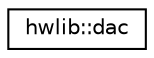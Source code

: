 digraph "Graphical Class Hierarchy"
{
  edge [fontname="Helvetica",fontsize="10",labelfontname="Helvetica",labelfontsize="10"];
  node [fontname="Helvetica",fontsize="10",shape=record];
  rankdir="LR";
  Node0 [label="hwlib::dac",height=0.2,width=0.4,color="black", fillcolor="white", style="filled",URL="$classhwlib_1_1dac.html"];
}
